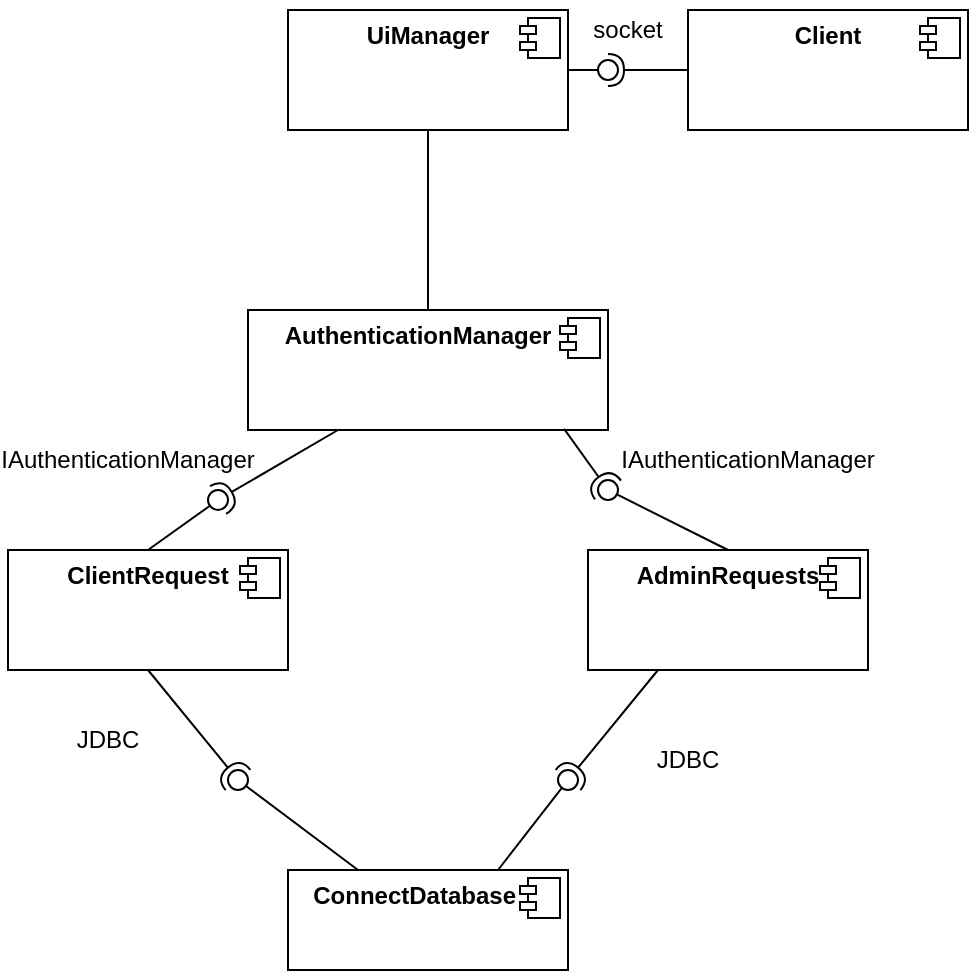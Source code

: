 <mxfile version="26.2.13">
  <diagram name="Страница-1" id="5MFImVvSl46FDJ8rZbkG">
    <mxGraphModel dx="1044" dy="570" grid="1" gridSize="10" guides="1" tooltips="1" connect="1" arrows="1" fold="1" page="1" pageScale="1" pageWidth="827" pageHeight="1169" math="0" shadow="0">
      <root>
        <mxCell id="0" />
        <mxCell id="1" parent="0" />
        <mxCell id="mfPcAdH8fGxZBWsUXNzj-3" value="&lt;p style=&quot;margin:0px;margin-top:6px;text-align:center;&quot;&gt;&lt;b&gt;UiManager&lt;/b&gt;&lt;/p&gt;&lt;p style=&quot;margin:0px;margin-left:8px;&quot;&gt;&lt;br&gt;&lt;/p&gt;" style="align=left;overflow=fill;html=1;dropTarget=0;whiteSpace=wrap;" vertex="1" parent="1">
          <mxGeometry x="380" y="30" width="140" height="60" as="geometry" />
        </mxCell>
        <mxCell id="mfPcAdH8fGxZBWsUXNzj-4" value="" style="shape=component;jettyWidth=8;jettyHeight=4;" vertex="1" parent="mfPcAdH8fGxZBWsUXNzj-3">
          <mxGeometry x="1" width="20" height="20" relative="1" as="geometry">
            <mxPoint x="-24" y="4" as="offset" />
          </mxGeometry>
        </mxCell>
        <mxCell id="mfPcAdH8fGxZBWsUXNzj-5" value="&lt;p style=&quot;margin:0px;margin-top:6px;text-align:center;&quot;&gt;&lt;b&gt;AuthenticationManager&amp;nbsp; &amp;nbsp;&lt;/b&gt;&lt;/p&gt;" style="align=left;overflow=fill;html=1;dropTarget=0;whiteSpace=wrap;" vertex="1" parent="1">
          <mxGeometry x="360" y="180" width="180" height="60" as="geometry" />
        </mxCell>
        <mxCell id="mfPcAdH8fGxZBWsUXNzj-6" value="" style="shape=component;jettyWidth=8;jettyHeight=4;" vertex="1" parent="mfPcAdH8fGxZBWsUXNzj-5">
          <mxGeometry x="1" width="20" height="20" relative="1" as="geometry">
            <mxPoint x="-24" y="4" as="offset" />
          </mxGeometry>
        </mxCell>
        <mxCell id="mfPcAdH8fGxZBWsUXNzj-7" value="&lt;p style=&quot;margin:0px;margin-top:6px;text-align:center;&quot;&gt;&lt;b&gt;AdminRequests&lt;/b&gt;&lt;/p&gt;" style="align=left;overflow=fill;html=1;dropTarget=0;whiteSpace=wrap;" vertex="1" parent="1">
          <mxGeometry x="530" y="300" width="140" height="60" as="geometry" />
        </mxCell>
        <mxCell id="mfPcAdH8fGxZBWsUXNzj-8" value="" style="shape=component;jettyWidth=8;jettyHeight=4;" vertex="1" parent="mfPcAdH8fGxZBWsUXNzj-7">
          <mxGeometry x="1" width="20" height="20" relative="1" as="geometry">
            <mxPoint x="-24" y="4" as="offset" />
          </mxGeometry>
        </mxCell>
        <mxCell id="mfPcAdH8fGxZBWsUXNzj-9" value="&lt;p style=&quot;margin:0px;margin-top:6px;text-align:center;&quot;&gt;&lt;b&gt;ClientRequest&lt;/b&gt;&lt;/p&gt;" style="align=left;overflow=fill;html=1;dropTarget=0;whiteSpace=wrap;" vertex="1" parent="1">
          <mxGeometry x="240" y="300" width="140" height="60" as="geometry" />
        </mxCell>
        <mxCell id="mfPcAdH8fGxZBWsUXNzj-10" value="" style="shape=component;jettyWidth=8;jettyHeight=4;" vertex="1" parent="mfPcAdH8fGxZBWsUXNzj-9">
          <mxGeometry x="1" width="20" height="20" relative="1" as="geometry">
            <mxPoint x="-24" y="4" as="offset" />
          </mxGeometry>
        </mxCell>
        <mxCell id="mfPcAdH8fGxZBWsUXNzj-11" value="&lt;p style=&quot;margin:0px;margin-top:6px;text-align:center;&quot;&gt;&lt;b&gt;ConnectDatabase&amp;nbsp; &amp;nbsp;&amp;nbsp;&lt;/b&gt;&lt;/p&gt;" style="align=left;overflow=fill;html=1;dropTarget=0;whiteSpace=wrap;" vertex="1" parent="1">
          <mxGeometry x="380" y="460" width="140" height="50" as="geometry" />
        </mxCell>
        <mxCell id="mfPcAdH8fGxZBWsUXNzj-12" value="" style="shape=component;jettyWidth=8;jettyHeight=4;" vertex="1" parent="mfPcAdH8fGxZBWsUXNzj-11">
          <mxGeometry x="1" width="20" height="20" relative="1" as="geometry">
            <mxPoint x="-24" y="4" as="offset" />
          </mxGeometry>
        </mxCell>
        <mxCell id="mfPcAdH8fGxZBWsUXNzj-18" value="" style="rounded=0;orthogonalLoop=1;jettySize=auto;html=1;endArrow=halfCircle;endFill=0;endSize=6;strokeWidth=1;sketch=0;exitX=0.25;exitY=1;exitDx=0;exitDy=0;" edge="1" target="mfPcAdH8fGxZBWsUXNzj-20" parent="1" source="mfPcAdH8fGxZBWsUXNzj-5">
          <mxGeometry relative="1" as="geometry">
            <mxPoint x="510" y="295" as="sourcePoint" />
          </mxGeometry>
        </mxCell>
        <mxCell id="mfPcAdH8fGxZBWsUXNzj-19" value="" style="rounded=0;orthogonalLoop=1;jettySize=auto;html=1;endArrow=oval;endFill=0;sketch=0;sourcePerimeterSpacing=0;targetPerimeterSpacing=0;endSize=10;exitX=0.5;exitY=0;exitDx=0;exitDy=0;" edge="1" target="mfPcAdH8fGxZBWsUXNzj-20" parent="1" source="mfPcAdH8fGxZBWsUXNzj-9">
          <mxGeometry relative="1" as="geometry">
            <mxPoint x="470" y="295" as="sourcePoint" />
          </mxGeometry>
        </mxCell>
        <mxCell id="mfPcAdH8fGxZBWsUXNzj-20" value="" style="ellipse;whiteSpace=wrap;html=1;align=center;aspect=fixed;fillColor=none;strokeColor=none;resizable=0;perimeter=centerPerimeter;rotatable=0;allowArrows=0;points=[];outlineConnect=1;" vertex="1" parent="1">
          <mxGeometry x="340" y="270" width="10" height="10" as="geometry" />
        </mxCell>
        <mxCell id="mfPcAdH8fGxZBWsUXNzj-21" value="" style="rounded=0;orthogonalLoop=1;jettySize=auto;html=1;endArrow=halfCircle;endFill=0;endSize=6;strokeWidth=1;sketch=0;exitX=0.878;exitY=0.99;exitDx=0;exitDy=0;exitPerimeter=0;" edge="1" parent="1" source="mfPcAdH8fGxZBWsUXNzj-5">
          <mxGeometry relative="1" as="geometry">
            <mxPoint x="510" y="295" as="sourcePoint" />
            <mxPoint x="540" y="270" as="targetPoint" />
          </mxGeometry>
        </mxCell>
        <mxCell id="mfPcAdH8fGxZBWsUXNzj-22" value="" style="rounded=0;orthogonalLoop=1;jettySize=auto;html=1;endArrow=oval;endFill=0;sketch=0;sourcePerimeterSpacing=0;targetPerimeterSpacing=0;endSize=10;exitX=0.5;exitY=0;exitDx=0;exitDy=0;" edge="1" parent="1" source="mfPcAdH8fGxZBWsUXNzj-7">
          <mxGeometry relative="1" as="geometry">
            <mxPoint x="470" y="295" as="sourcePoint" />
            <mxPoint x="540" y="270" as="targetPoint" />
          </mxGeometry>
        </mxCell>
        <mxCell id="mfPcAdH8fGxZBWsUXNzj-23" value="" style="ellipse;whiteSpace=wrap;html=1;align=center;aspect=fixed;fillColor=none;strokeColor=none;resizable=0;perimeter=centerPerimeter;rotatable=0;allowArrows=0;points=[];outlineConnect=1;" vertex="1" parent="1">
          <mxGeometry x="485" y="290" width="10" height="10" as="geometry" />
        </mxCell>
        <mxCell id="mfPcAdH8fGxZBWsUXNzj-24" value="" style="rounded=0;orthogonalLoop=1;jettySize=auto;html=1;endArrow=halfCircle;endFill=0;endSize=6;strokeWidth=1;sketch=0;exitX=0.5;exitY=1;exitDx=0;exitDy=0;" edge="1" target="mfPcAdH8fGxZBWsUXNzj-26" parent="1" source="mfPcAdH8fGxZBWsUXNzj-9">
          <mxGeometry relative="1" as="geometry">
            <mxPoint x="510" y="295" as="sourcePoint" />
          </mxGeometry>
        </mxCell>
        <mxCell id="mfPcAdH8fGxZBWsUXNzj-25" value="" style="rounded=0;orthogonalLoop=1;jettySize=auto;html=1;endArrow=oval;endFill=0;sketch=0;sourcePerimeterSpacing=0;targetPerimeterSpacing=0;endSize=10;exitX=0.25;exitY=0;exitDx=0;exitDy=0;" edge="1" target="mfPcAdH8fGxZBWsUXNzj-26" parent="1" source="mfPcAdH8fGxZBWsUXNzj-11">
          <mxGeometry relative="1" as="geometry">
            <mxPoint x="470" y="295" as="sourcePoint" />
          </mxGeometry>
        </mxCell>
        <mxCell id="mfPcAdH8fGxZBWsUXNzj-26" value="" style="ellipse;whiteSpace=wrap;html=1;align=center;aspect=fixed;fillColor=none;strokeColor=none;resizable=0;perimeter=centerPerimeter;rotatable=0;allowArrows=0;points=[];outlineConnect=1;" vertex="1" parent="1">
          <mxGeometry x="350" y="410" width="10" height="10" as="geometry" />
        </mxCell>
        <mxCell id="mfPcAdH8fGxZBWsUXNzj-27" value="" style="rounded=0;orthogonalLoop=1;jettySize=auto;html=1;endArrow=halfCircle;endFill=0;endSize=6;strokeWidth=1;sketch=0;exitX=0.25;exitY=1;exitDx=0;exitDy=0;" edge="1" target="mfPcAdH8fGxZBWsUXNzj-29" parent="1" source="mfPcAdH8fGxZBWsUXNzj-7">
          <mxGeometry relative="1" as="geometry">
            <mxPoint x="540" y="415" as="sourcePoint" />
          </mxGeometry>
        </mxCell>
        <mxCell id="mfPcAdH8fGxZBWsUXNzj-28" value="" style="rounded=0;orthogonalLoop=1;jettySize=auto;html=1;endArrow=oval;endFill=0;sketch=0;sourcePerimeterSpacing=0;targetPerimeterSpacing=0;endSize=10;exitX=0.75;exitY=0;exitDx=0;exitDy=0;" edge="1" target="mfPcAdH8fGxZBWsUXNzj-29" parent="1" source="mfPcAdH8fGxZBWsUXNzj-11">
          <mxGeometry relative="1" as="geometry">
            <mxPoint x="500" y="415" as="sourcePoint" />
          </mxGeometry>
        </mxCell>
        <mxCell id="mfPcAdH8fGxZBWsUXNzj-29" value="" style="ellipse;whiteSpace=wrap;html=1;align=center;aspect=fixed;fillColor=none;strokeColor=none;resizable=0;perimeter=centerPerimeter;rotatable=0;allowArrows=0;points=[];outlineConnect=1;" vertex="1" parent="1">
          <mxGeometry x="515" y="410" width="10" height="10" as="geometry" />
        </mxCell>
        <mxCell id="mfPcAdH8fGxZBWsUXNzj-34" value="JDBC" style="text;html=1;align=center;verticalAlign=middle;whiteSpace=wrap;rounded=0;" vertex="1" parent="1">
          <mxGeometry x="260" y="380" width="60" height="30" as="geometry" />
        </mxCell>
        <mxCell id="mfPcAdH8fGxZBWsUXNzj-35" value="JDBC" style="text;html=1;align=center;verticalAlign=middle;whiteSpace=wrap;rounded=0;" vertex="1" parent="1">
          <mxGeometry x="550" y="390" width="60" height="30" as="geometry" />
        </mxCell>
        <mxCell id="mfPcAdH8fGxZBWsUXNzj-36" value="IAuthenticationManager" style="text;html=1;align=center;verticalAlign=middle;whiteSpace=wrap;rounded=0;" vertex="1" parent="1">
          <mxGeometry x="270" y="240" width="60" height="30" as="geometry" />
        </mxCell>
        <mxCell id="mfPcAdH8fGxZBWsUXNzj-37" value="IAuthenticationManager" style="text;html=1;align=center;verticalAlign=middle;whiteSpace=wrap;rounded=0;" vertex="1" parent="1">
          <mxGeometry x="580" y="240" width="60" height="30" as="geometry" />
        </mxCell>
        <mxCell id="mfPcAdH8fGxZBWsUXNzj-39" value="" style="endArrow=none;html=1;rounded=0;entryX=0.5;entryY=1;entryDx=0;entryDy=0;exitX=0.5;exitY=0;exitDx=0;exitDy=0;" edge="1" parent="1" source="mfPcAdH8fGxZBWsUXNzj-5" target="mfPcAdH8fGxZBWsUXNzj-3">
          <mxGeometry width="50" height="50" relative="1" as="geometry">
            <mxPoint x="425" y="160" as="sourcePoint" />
            <mxPoint x="475" y="110" as="targetPoint" />
          </mxGeometry>
        </mxCell>
        <mxCell id="mfPcAdH8fGxZBWsUXNzj-40" value="&lt;p style=&quot;margin:0px;margin-top:6px;text-align:center;&quot;&gt;&lt;b&gt;Client&lt;/b&gt;&lt;/p&gt;" style="align=left;overflow=fill;html=1;dropTarget=0;whiteSpace=wrap;" vertex="1" parent="1">
          <mxGeometry x="580" y="30" width="140" height="60" as="geometry" />
        </mxCell>
        <mxCell id="mfPcAdH8fGxZBWsUXNzj-41" value="" style="shape=component;jettyWidth=8;jettyHeight=4;" vertex="1" parent="mfPcAdH8fGxZBWsUXNzj-40">
          <mxGeometry x="1" width="20" height="20" relative="1" as="geometry">
            <mxPoint x="-24" y="4" as="offset" />
          </mxGeometry>
        </mxCell>
        <mxCell id="mfPcAdH8fGxZBWsUXNzj-45" value="" style="rounded=0;orthogonalLoop=1;jettySize=auto;html=1;endArrow=halfCircle;endFill=0;endSize=6;strokeWidth=1;sketch=0;exitX=0;exitY=0.5;exitDx=0;exitDy=0;" edge="1" target="mfPcAdH8fGxZBWsUXNzj-47" parent="1" source="mfPcAdH8fGxZBWsUXNzj-40">
          <mxGeometry relative="1" as="geometry">
            <mxPoint x="560" y="60" as="sourcePoint" />
          </mxGeometry>
        </mxCell>
        <mxCell id="mfPcAdH8fGxZBWsUXNzj-46" value="" style="rounded=0;orthogonalLoop=1;jettySize=auto;html=1;endArrow=oval;endFill=0;sketch=0;sourcePerimeterSpacing=0;targetPerimeterSpacing=0;endSize=10;" edge="1" target="mfPcAdH8fGxZBWsUXNzj-47" parent="1">
          <mxGeometry relative="1" as="geometry">
            <mxPoint x="520" y="60" as="sourcePoint" />
          </mxGeometry>
        </mxCell>
        <mxCell id="mfPcAdH8fGxZBWsUXNzj-47" value="" style="ellipse;whiteSpace=wrap;html=1;align=center;aspect=fixed;fillColor=none;strokeColor=none;resizable=0;perimeter=centerPerimeter;rotatable=0;allowArrows=0;points=[];outlineConnect=1;" vertex="1" parent="1">
          <mxGeometry x="535" y="55" width="10" height="10" as="geometry" />
        </mxCell>
        <mxCell id="mfPcAdH8fGxZBWsUXNzj-48" value="socket" style="text;html=1;align=center;verticalAlign=middle;whiteSpace=wrap;rounded=0;" vertex="1" parent="1">
          <mxGeometry x="520" y="25" width="60" height="30" as="geometry" />
        </mxCell>
      </root>
    </mxGraphModel>
  </diagram>
</mxfile>

